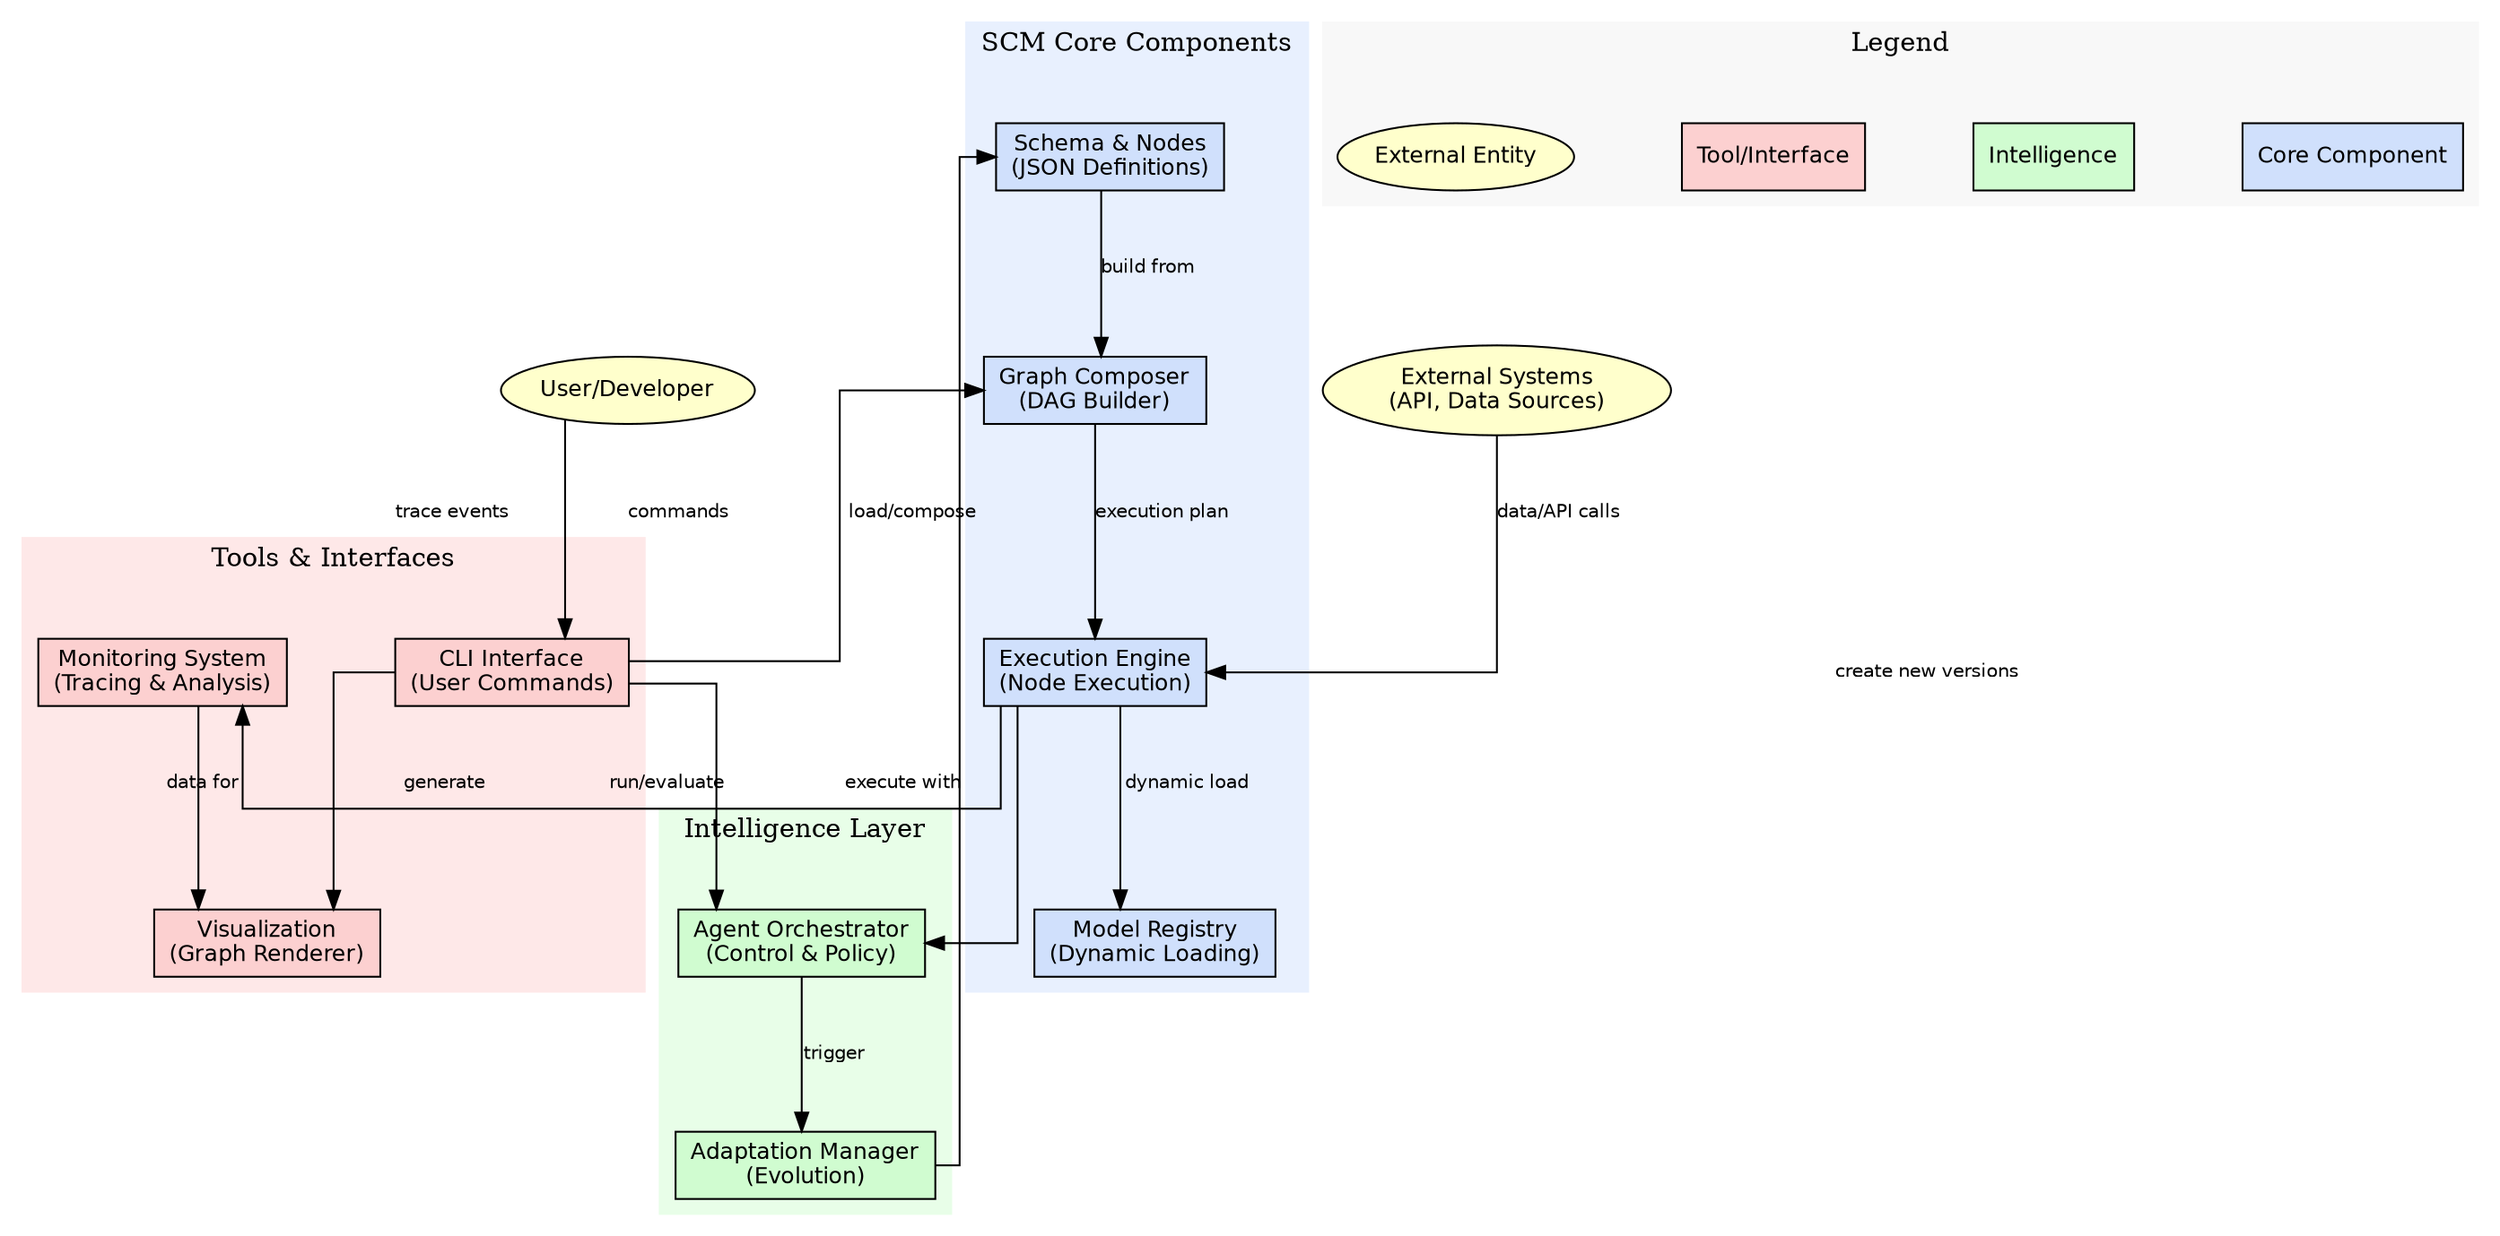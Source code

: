 digraph SCM_Architecture {
    rankdir="TB";
    splines="ortho";
    nodesep=0.8;
    ranksep=1.0;
    node [shape=box, style=filled, fillcolor="#EFEFEF", fontname=Helvetica, fontsize=12];
    edge [fontname=Helvetica, fontsize=10];
    
    subgraph cluster_core {
        label="SCM Core Components";
        style=filled;
        color="#E8F0FE";
        node [style=filled, fillcolor="#D0E0FC"];
        
        nodes [label="Schema & Nodes\n(JSON Definitions)"];
        graph_composer [label="Graph Composer\n(DAG Builder)"];
        runtime [label="Execution Engine\n(Node Execution)"];
        models [label="Model Registry\n(Dynamic Loading)"];
    }
    
    subgraph cluster_intelligence {
        label="Intelligence Layer";
        style=filled;
        color="#E8FEE8";
        node [style=filled, fillcolor="#D0FCD0"];
        
        agents [label="Agent Orchestrator\n(Control & Policy)"];
        adaptive [label="Adaptation Manager\n(Evolution)"];
    }
    
    subgraph cluster_tools {
        label="Tools & Interfaces";
        style=filled;
        color="#FEE8E8";
        node [style=filled, fillcolor="#FCD0D0"];
        
        cli [label="CLI Interface\n(User Commands)"];
        monitoring [label="Monitoring System\n(Tracing & Analysis)"];
        visualization [label="Visualization\n(Graph Renderer)"];
    }
    
    // External entities
    user [label="User/Developer", shape=ellipse, fillcolor="#FFFFCC"];
    external_systems [label="External Systems\n(API, Data Sources)", shape=ellipse, fillcolor="#FFFFCC"];
    
    // Flow connections
    user -> cli [label="commands"];
    cli -> graph_composer [label="load/compose"];
    cli -> agents [label="run/evaluate"];
    cli -> visualization [label="generate"];
    
    nodes -> graph_composer [label="build from"];
    graph_composer -> runtime [label="execution plan"];
    runtime -> models [label="dynamic load"];
    runtime -> monitoring [label="trace events"];
    runtime -> agents [label="execute with"];
    
    agents -> adaptive [label="trigger"];
    adaptive -> nodes [label="create new versions"];
    
    monitoring -> visualization [label="data for"];
    external_systems -> runtime [label="data/API calls"];
    
    // Legend
    subgraph cluster_legend {
        label="Legend";
        style=filled;
        color="#F8F8F8";
        
        component [label="Core Component", fillcolor="#D0E0FC"];
        intelligence [label="Intelligence", fillcolor="#D0FCD0"];
        tool [label="Tool/Interface", fillcolor="#FCD0D0"];
        external [label="External Entity", shape=ellipse, fillcolor="#FFFFCC"];
    }
} 